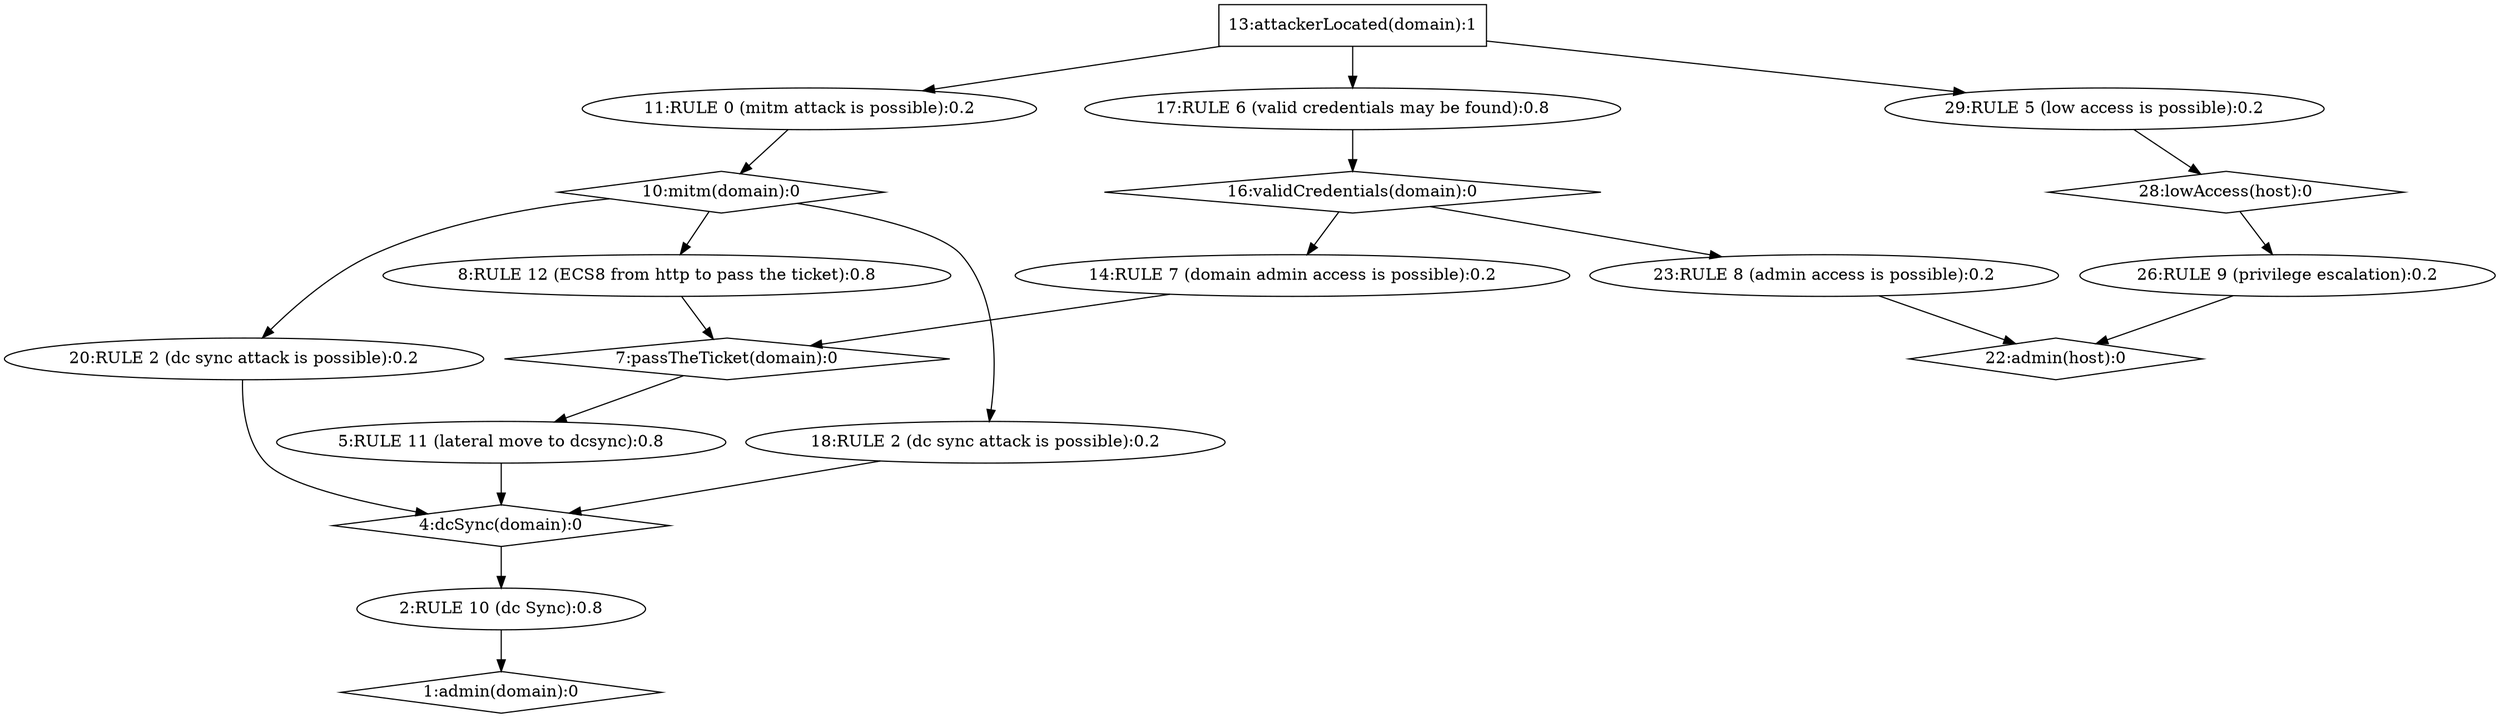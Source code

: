 strict digraph G {
  1 [ label="1:admin(domain):0" shape="diamond" CVE="null" ];
  2 [ label="2:RULE 10 (dc Sync):0.8" shape="ellipse" CVE="'CVE-0000-1'" ];
  3 [ label="4:dcSync(domain):0" shape="diamond" CVE="null" ];
  4 [ label="5:RULE 11 (lateral move to dcsync):0.8" shape="ellipse" CVE="'CVE-0000-2'" ];
  5 [ label="7:passTheTicket(domain):0" shape="diamond" CVE="null" ];
  6 [ label="8:RULE 12 (ECS8 from http to pass the ticket):0.8" shape="ellipse" CVE="'CVE-0000-3'" ];
  7 [ label="10:mitm(domain):0" shape="diamond" CVE="null" ];
  8 [ label="11:RULE 0 (mitm attack is possible):0.2" shape="ellipse" CVE="'CVE-2022-26925'" ];
  9 [ label="13:attackerLocated(domain):1" shape="box" CVE="null" ];
  10 [ label="14:RULE 7 (domain admin access is possible):0.2" shape="ellipse" CVE="'CVE-2021-42287'" ];
  11 [ label="16:validCredentials(domain):0" shape="diamond" CVE="null" ];
  12 [ label="17:RULE 6 (valid credentials may be found):0.8" shape="ellipse" CVE="null" ];
  13 [ label="18:RULE 2 (dc sync attack is possible):0.2" shape="ellipse" CVE="'CVE-2019-1040'" ];
  14 [ label="20:RULE 2 (dc sync attack is possible):0.2" shape="ellipse" CVE="'CVE-2020-1472'" ];
  15 [ label="22:admin(host):0" shape="diamond" CVE="null" ];
  16 [ label="23:RULE 8 (admin access is possible):0.2" shape="ellipse" CVE="'CVE-2019-0724'" ];
  17 [ label="26:RULE 9 (privilege escalation):0.2" shape="ellipse" CVE="'CVE-2020-0796'" ];
  18 [ label="28:lowAccess(host):0" shape="diamond" CVE="null" ];
  19 [ label="29:RULE 5 (low access is possible):0.2" shape="ellipse" CVE="'CVE-2021-44228'" ];
  9 -> 8 [ color="black" ];
  8 -> 7 [ color="black" ];
  7 -> 6 [ color="black" ];
  6 -> 5 [ color="black" ];
  9 -> 12 [ color="black" ];
  12 -> 11 [ color="black" ];
  11 -> 10 [ color="black" ];
  10 -> 5 [ color="black" ];
  5 -> 4 [ color="black" ];
  4 -> 3 [ color="black" ];
  7 -> 13 [ color="black" ];
  13 -> 3 [ color="black" ];
  7 -> 14 [ color="black" ];
  14 -> 3 [ color="black" ];
  3 -> 2 [ color="black" ];
  2 -> 1 [ color="black" ];
  11 -> 16 [ color="black" ];
  16 -> 15 [ color="black" ];
  9 -> 19 [ color="black" ];
  19 -> 18 [ color="black" ];
  18 -> 17 [ color="black" ];
  17 -> 15 [ color="black" ];
}
